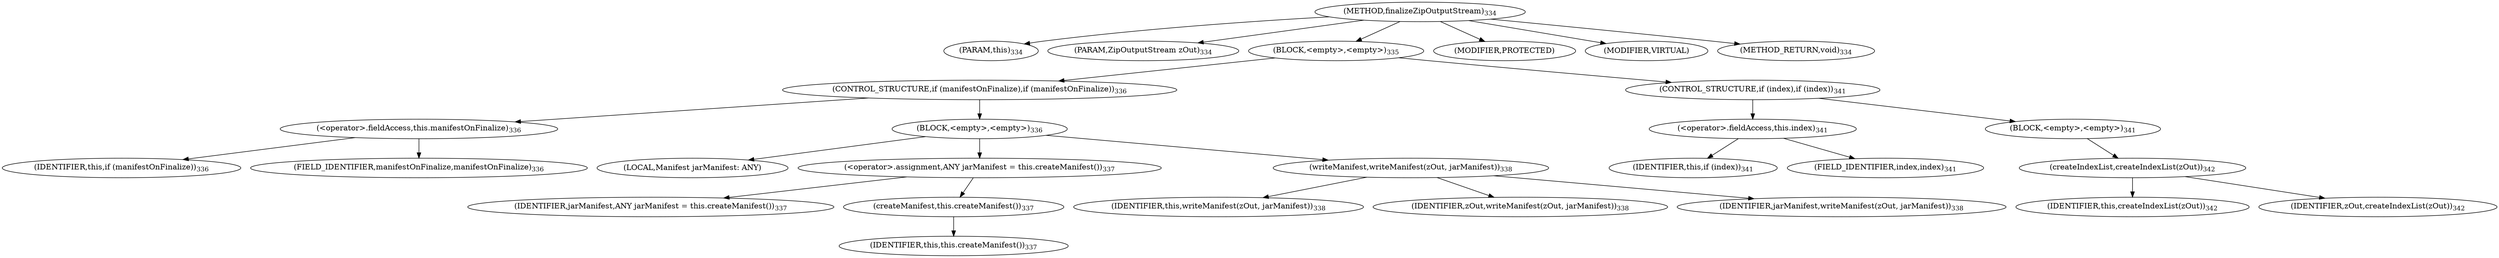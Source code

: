 digraph "finalizeZipOutputStream" {  
"600" [label = <(METHOD,finalizeZipOutputStream)<SUB>334</SUB>> ]
"39" [label = <(PARAM,this)<SUB>334</SUB>> ]
"601" [label = <(PARAM,ZipOutputStream zOut)<SUB>334</SUB>> ]
"602" [label = <(BLOCK,&lt;empty&gt;,&lt;empty&gt;)<SUB>335</SUB>> ]
"603" [label = <(CONTROL_STRUCTURE,if (manifestOnFinalize),if (manifestOnFinalize))<SUB>336</SUB>> ]
"604" [label = <(&lt;operator&gt;.fieldAccess,this.manifestOnFinalize)<SUB>336</SUB>> ]
"605" [label = <(IDENTIFIER,this,if (manifestOnFinalize))<SUB>336</SUB>> ]
"606" [label = <(FIELD_IDENTIFIER,manifestOnFinalize,manifestOnFinalize)<SUB>336</SUB>> ]
"607" [label = <(BLOCK,&lt;empty&gt;,&lt;empty&gt;)<SUB>336</SUB>> ]
"608" [label = <(LOCAL,Manifest jarManifest: ANY)> ]
"609" [label = <(&lt;operator&gt;.assignment,ANY jarManifest = this.createManifest())<SUB>337</SUB>> ]
"610" [label = <(IDENTIFIER,jarManifest,ANY jarManifest = this.createManifest())<SUB>337</SUB>> ]
"611" [label = <(createManifest,this.createManifest())<SUB>337</SUB>> ]
"38" [label = <(IDENTIFIER,this,this.createManifest())<SUB>337</SUB>> ]
"612" [label = <(writeManifest,writeManifest(zOut, jarManifest))<SUB>338</SUB>> ]
"40" [label = <(IDENTIFIER,this,writeManifest(zOut, jarManifest))<SUB>338</SUB>> ]
"613" [label = <(IDENTIFIER,zOut,writeManifest(zOut, jarManifest))<SUB>338</SUB>> ]
"614" [label = <(IDENTIFIER,jarManifest,writeManifest(zOut, jarManifest))<SUB>338</SUB>> ]
"615" [label = <(CONTROL_STRUCTURE,if (index),if (index))<SUB>341</SUB>> ]
"616" [label = <(&lt;operator&gt;.fieldAccess,this.index)<SUB>341</SUB>> ]
"617" [label = <(IDENTIFIER,this,if (index))<SUB>341</SUB>> ]
"618" [label = <(FIELD_IDENTIFIER,index,index)<SUB>341</SUB>> ]
"619" [label = <(BLOCK,&lt;empty&gt;,&lt;empty&gt;)<SUB>341</SUB>> ]
"620" [label = <(createIndexList,createIndexList(zOut))<SUB>342</SUB>> ]
"41" [label = <(IDENTIFIER,this,createIndexList(zOut))<SUB>342</SUB>> ]
"621" [label = <(IDENTIFIER,zOut,createIndexList(zOut))<SUB>342</SUB>> ]
"622" [label = <(MODIFIER,PROTECTED)> ]
"623" [label = <(MODIFIER,VIRTUAL)> ]
"624" [label = <(METHOD_RETURN,void)<SUB>334</SUB>> ]
  "600" -> "39" 
  "600" -> "601" 
  "600" -> "602" 
  "600" -> "622" 
  "600" -> "623" 
  "600" -> "624" 
  "602" -> "603" 
  "602" -> "615" 
  "603" -> "604" 
  "603" -> "607" 
  "604" -> "605" 
  "604" -> "606" 
  "607" -> "608" 
  "607" -> "609" 
  "607" -> "612" 
  "609" -> "610" 
  "609" -> "611" 
  "611" -> "38" 
  "612" -> "40" 
  "612" -> "613" 
  "612" -> "614" 
  "615" -> "616" 
  "615" -> "619" 
  "616" -> "617" 
  "616" -> "618" 
  "619" -> "620" 
  "620" -> "41" 
  "620" -> "621" 
}
